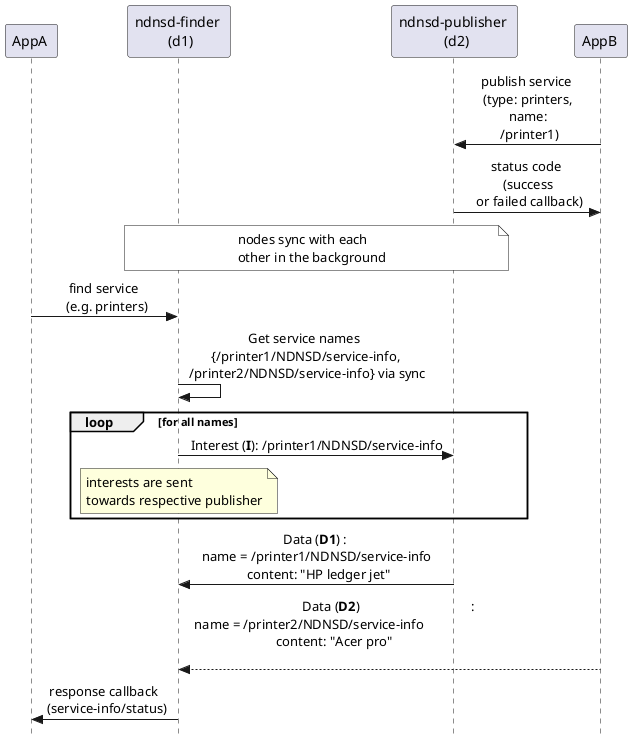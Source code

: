 @startuml
participant "AppA " as C
participant "ndnsd-finder \n (d1)" as SL
participant "ndnsd-publisher \n (d2)" as SP
participant "AppB " as P

skinparam SequenceMessageAlign center
skinparam style strictuml

P -> SP: publish service \n (type: printers, \n name: \n /printer1)
SP -> P: status code \n (success \n or failed callback)

note over SP, SL #white
nodes sync with each
other in the background
end note

C -> SL: find service \n (e.g. printers)
SL -> SL: Get service names \n {/printer1/NDNSD/service-info, \n /printer2/NDNSD/service-info} via sync


loop for all names 
            SL -> SP: Interest (**I**): /printer1/NDNSD/service-info 
            note over SL: interests are sent \ntowards respective publisher
        end

SP -> SL: Data (**D1**) : \n name = /printer1/NDNSD/service-info \n content: "HP ledger jet"

P --> SL: Data (**D2**)                                 : \n name = /printer2/NDNSD/service-info                                                 \n content: "Acer pro"                                  \n                                                                                                                                                
SL -> C: response callback \n (service-info/status)
@enduml
